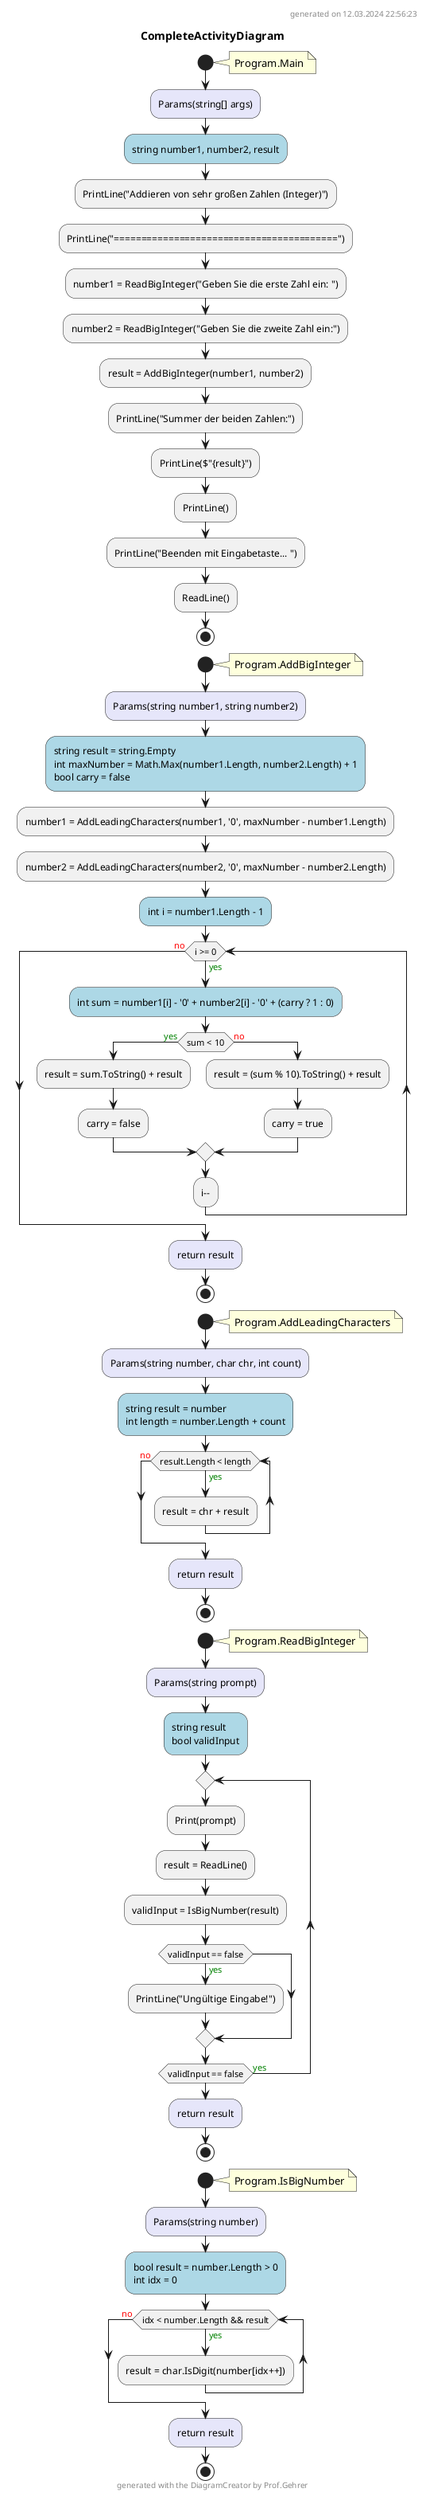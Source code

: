 @startuml CompleteActivityDiagram
header
generated on 12.03.2024 22:56:23
end header
title CompleteActivityDiagram
start
note right:  Program.Main
#Lavender:Params(string[] args);
#LightBlue:string number1, number2, result;
:PrintLine("Addieren von sehr großen Zahlen (Integer)");
:PrintLine("=========================================");
:number1 = ReadBigInteger("Geben Sie die erste Zahl ein: ");
:number2 = ReadBigInteger("Geben Sie die zweite Zahl ein:");
:result = AddBigInteger(number1, number2);
:PrintLine("Summer der beiden Zahlen:");
:PrintLine($"{result}");
:PrintLine();
:PrintLine("Beenden mit Eingabetaste... ");
:ReadLine();
stop
start
note right:  Program.AddBigInteger
#Lavender:Params(string number1, string number2);
#LightBlue:string result = string.Empty
int maxNumber = Math.Max(number1.Length, number2.Length) + 1
bool carry = false;
:number1 = AddLeadingCharacters(number1, '0', maxNumber - number1.Length);
:number2 = AddLeadingCharacters(number2, '0', maxNumber - number2.Length);
#LightBlue:int i = number1.Length - 1;
while (i >= 0) is (<color:green>yes)
    #LightBlue:int sum = number1[i] - '0' + number2[i] - '0' + (carry ? 1 : 0);
    if (sum < 10) then (<color:green>yes)
        :result = sum.ToString() + result;
        :carry = false;
      else (<color:red>no)
          :result = (sum % 10).ToString() + result;
          :carry = true;
    endif
:i--;
endwhile (<color:red>no)
#Lavender:return result;
stop
start
note right:  Program.AddLeadingCharacters
#Lavender:Params(string number, char chr, int count);
#LightBlue:string result = number
int length = number.Length + count;
while (result.Length < length) is (<color:green>yes)
    :result = chr + result;
endwhile (<color:red>no)
#Lavender:return result;
stop
start
note right:  Program.ReadBigInteger
#Lavender:Params(string prompt);
#LightBlue:string result
bool validInput;
repeat
    :Print(prompt);
    :result = ReadLine();
    :validInput = IsBigNumber(result);
    if (validInput == false) then (<color:green>yes)
        :PrintLine("Ungültige Eingabe!");
    endif
repeat while (validInput == false) is (<color:green>yes)
#Lavender:return result;
stop
start
note right:  Program.IsBigNumber
#Lavender:Params(string number);
#LightBlue:bool result = number.Length > 0
int idx = 0;
while (idx < number.Length && result) is (<color:green>yes)
    :result = char.IsDigit(number[idx++]);
endwhile (<color:red>no)
#Lavender:return result;
stop
footer
generated with the DiagramCreator by Prof.Gehrer
end footer
@enduml
